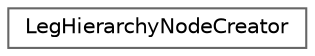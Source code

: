digraph "クラス階層図"
{
 // LATEX_PDF_SIZE
  bgcolor="transparent";
  edge [fontname=Helvetica,fontsize=10,labelfontname=Helvetica,labelfontsize=10];
  node [fontname=Helvetica,fontsize=10,shape=box,height=0.2,width=0.4];
  rankdir="LR";
  Node0 [id="Node000000",label="LegHierarchyNodeCreator",height=0.2,width=0.4,color="grey40", fillcolor="white", style="filled",URL="$class_leg_hierarchy_node_creator.html",tooltip=" "];
}
